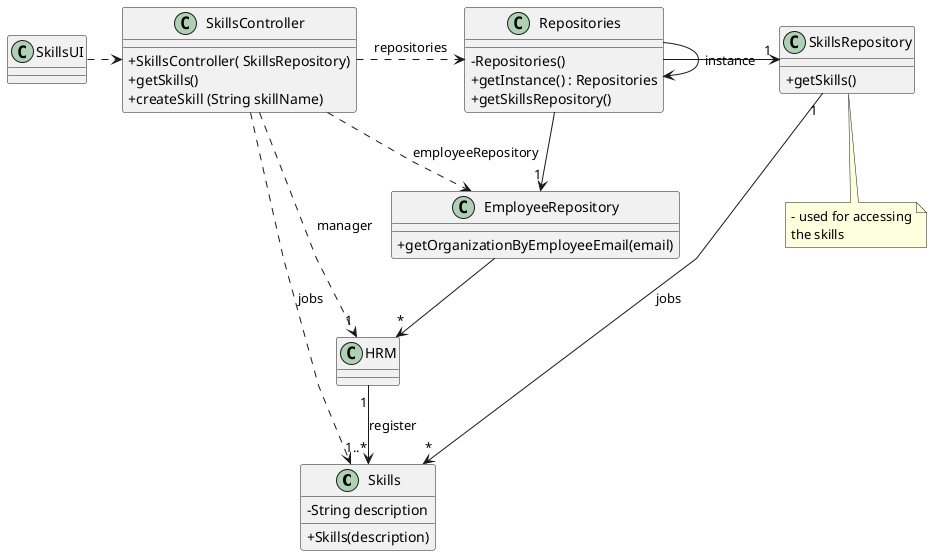 @startuml
'skinparam monochrome true
skinparam packageStyle rectangle
skinparam shadowing false
skinparam linetype polyline
'skinparam linetype orto

skinparam classAttributeIconSize 0

'left to right direction

class Skills {
    - String description

    + Skills(description)
}

class HRM {
}

class SkillsRepository {
    + getSkills()
}

class EmployeeRepository {
    + getOrganizationByEmployeeEmail(email)
}

class Repositories {
    - Repositories()
    + getInstance() : Repositories
    + getSkillsRepository()
}

class SkillsController {
    + SkillsController( SkillsRepository)
    + getSkills()
    + createSkill (String skillName)
}

note bottom of SkillsRepository
    - used for accessing
    the skills
end note

class SkillsUI {
}

Repositories -> Repositories : instance

SkillsUI .> SkillsController

SkillsController .> Repositories : repositories

Repositories -> "1" SkillsRepository

SkillsController ..> Skills : jobs
SkillsController ..> EmployeeRepository : employeeRepository


Repositories --> "1" EmployeeRepository

EmployeeRepository --> "*" HRM

SkillsController ..> "1" HRM : manager
SkillsRepository "1" --> "*" Skills : jobs
HRM "1" --> "1..*" Skills : register

@enduml